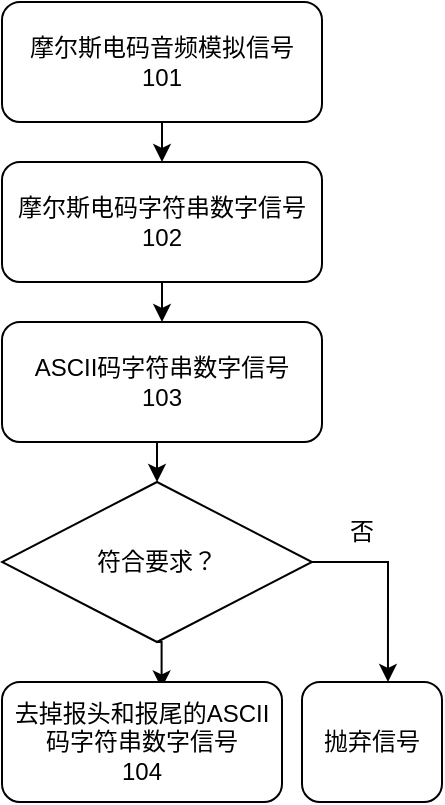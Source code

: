 <mxfile version="17.1.2" type="github">
  <diagram id="C5RBs43oDa-KdzZeNtuy" name="Page-1">
    <mxGraphModel dx="1038" dy="539" grid="1" gridSize="10" guides="1" tooltips="1" connect="1" arrows="1" fold="1" page="1" pageScale="1" pageWidth="827" pageHeight="1169" background="#ffffff" math="0" shadow="0">
      <root>
        <mxCell id="WIyWlLk6GJQsqaUBKTNV-0" />
        <mxCell id="WIyWlLk6GJQsqaUBKTNV-1" parent="WIyWlLk6GJQsqaUBKTNV-0" />
        <mxCell id="Z_bJPs9jb8SXMsJUFnid-11" style="edgeStyle=orthogonalEdgeStyle;rounded=0;orthogonalLoop=1;jettySize=auto;html=1;exitX=0.5;exitY=1;exitDx=0;exitDy=0;entryX=0.5;entryY=0;entryDx=0;entryDy=0;" edge="1" parent="WIyWlLk6GJQsqaUBKTNV-1" source="Z_bJPs9jb8SXMsJUFnid-0" target="Z_bJPs9jb8SXMsJUFnid-2">
          <mxGeometry relative="1" as="geometry" />
        </mxCell>
        <mxCell id="Z_bJPs9jb8SXMsJUFnid-0" value="摩尔斯电码音频模拟信号&lt;br&gt;101" style="rounded=1;whiteSpace=wrap;html=1;" vertex="1" parent="WIyWlLk6GJQsqaUBKTNV-1">
          <mxGeometry x="40" y="40" width="160" height="60" as="geometry" />
        </mxCell>
        <mxCell id="Z_bJPs9jb8SXMsJUFnid-12" style="edgeStyle=orthogonalEdgeStyle;rounded=0;orthogonalLoop=1;jettySize=auto;html=1;exitX=0.5;exitY=1;exitDx=0;exitDy=0;entryX=0.5;entryY=0;entryDx=0;entryDy=0;" edge="1" parent="WIyWlLk6GJQsqaUBKTNV-1" source="Z_bJPs9jb8SXMsJUFnid-2" target="Z_bJPs9jb8SXMsJUFnid-3">
          <mxGeometry relative="1" as="geometry" />
        </mxCell>
        <mxCell id="Z_bJPs9jb8SXMsJUFnid-2" value="摩尔斯电码字符串数字信号&lt;br&gt;102" style="rounded=1;whiteSpace=wrap;html=1;" vertex="1" parent="WIyWlLk6GJQsqaUBKTNV-1">
          <mxGeometry x="40" y="120" width="160" height="60" as="geometry" />
        </mxCell>
        <mxCell id="Z_bJPs9jb8SXMsJUFnid-14" style="edgeStyle=orthogonalEdgeStyle;rounded=0;orthogonalLoop=1;jettySize=auto;html=1;exitX=0.5;exitY=1;exitDx=0;exitDy=0;entryX=0.5;entryY=0;entryDx=0;entryDy=0;" edge="1" parent="WIyWlLk6GJQsqaUBKTNV-1" source="Z_bJPs9jb8SXMsJUFnid-3" target="Z_bJPs9jb8SXMsJUFnid-4">
          <mxGeometry relative="1" as="geometry" />
        </mxCell>
        <mxCell id="Z_bJPs9jb8SXMsJUFnid-3" value="ASCII码字符串数字信号&lt;br&gt;103" style="rounded=1;whiteSpace=wrap;html=1;" vertex="1" parent="WIyWlLk6GJQsqaUBKTNV-1">
          <mxGeometry x="40" y="200" width="160" height="60" as="geometry" />
        </mxCell>
        <mxCell id="Z_bJPs9jb8SXMsJUFnid-6" style="edgeStyle=orthogonalEdgeStyle;rounded=0;orthogonalLoop=1;jettySize=auto;html=1;exitX=1;exitY=0.5;exitDx=0;exitDy=0;entryX=0.614;entryY=0;entryDx=0;entryDy=0;entryPerimeter=0;" edge="1" parent="WIyWlLk6GJQsqaUBKTNV-1" source="Z_bJPs9jb8SXMsJUFnid-4" target="Z_bJPs9jb8SXMsJUFnid-7">
          <mxGeometry relative="1" as="geometry">
            <mxPoint x="250" y="320" as="targetPoint" />
          </mxGeometry>
        </mxCell>
        <mxCell id="Z_bJPs9jb8SXMsJUFnid-13" style="edgeStyle=orthogonalEdgeStyle;rounded=0;orthogonalLoop=1;jettySize=auto;html=1;exitX=0.5;exitY=1;exitDx=0;exitDy=0;entryX=0.57;entryY=0.053;entryDx=0;entryDy=0;entryPerimeter=0;" edge="1" parent="WIyWlLk6GJQsqaUBKTNV-1" source="Z_bJPs9jb8SXMsJUFnid-4" target="Z_bJPs9jb8SXMsJUFnid-9">
          <mxGeometry relative="1" as="geometry" />
        </mxCell>
        <mxCell id="Z_bJPs9jb8SXMsJUFnid-4" value="符合要求？" style="rhombus;whiteSpace=wrap;html=1;" vertex="1" parent="WIyWlLk6GJQsqaUBKTNV-1">
          <mxGeometry x="40" y="280" width="155" height="80" as="geometry" />
        </mxCell>
        <mxCell id="Z_bJPs9jb8SXMsJUFnid-7" value="抛弃信号" style="rounded=1;whiteSpace=wrap;html=1;" vertex="1" parent="WIyWlLk6GJQsqaUBKTNV-1">
          <mxGeometry x="190" y="380" width="70" height="60" as="geometry" />
        </mxCell>
        <mxCell id="Z_bJPs9jb8SXMsJUFnid-8" value="否" style="text;html=1;strokeColor=none;fillColor=none;align=center;verticalAlign=middle;whiteSpace=wrap;rounded=0;" vertex="1" parent="WIyWlLk6GJQsqaUBKTNV-1">
          <mxGeometry x="190" y="290" width="60" height="30" as="geometry" />
        </mxCell>
        <mxCell id="Z_bJPs9jb8SXMsJUFnid-9" value="去掉报头和报尾的ASCII码字符串数字信号&lt;br&gt;104" style="rounded=1;whiteSpace=wrap;html=1;" vertex="1" parent="WIyWlLk6GJQsqaUBKTNV-1">
          <mxGeometry x="40" y="380" width="140" height="60" as="geometry" />
        </mxCell>
      </root>
    </mxGraphModel>
  </diagram>
</mxfile>
